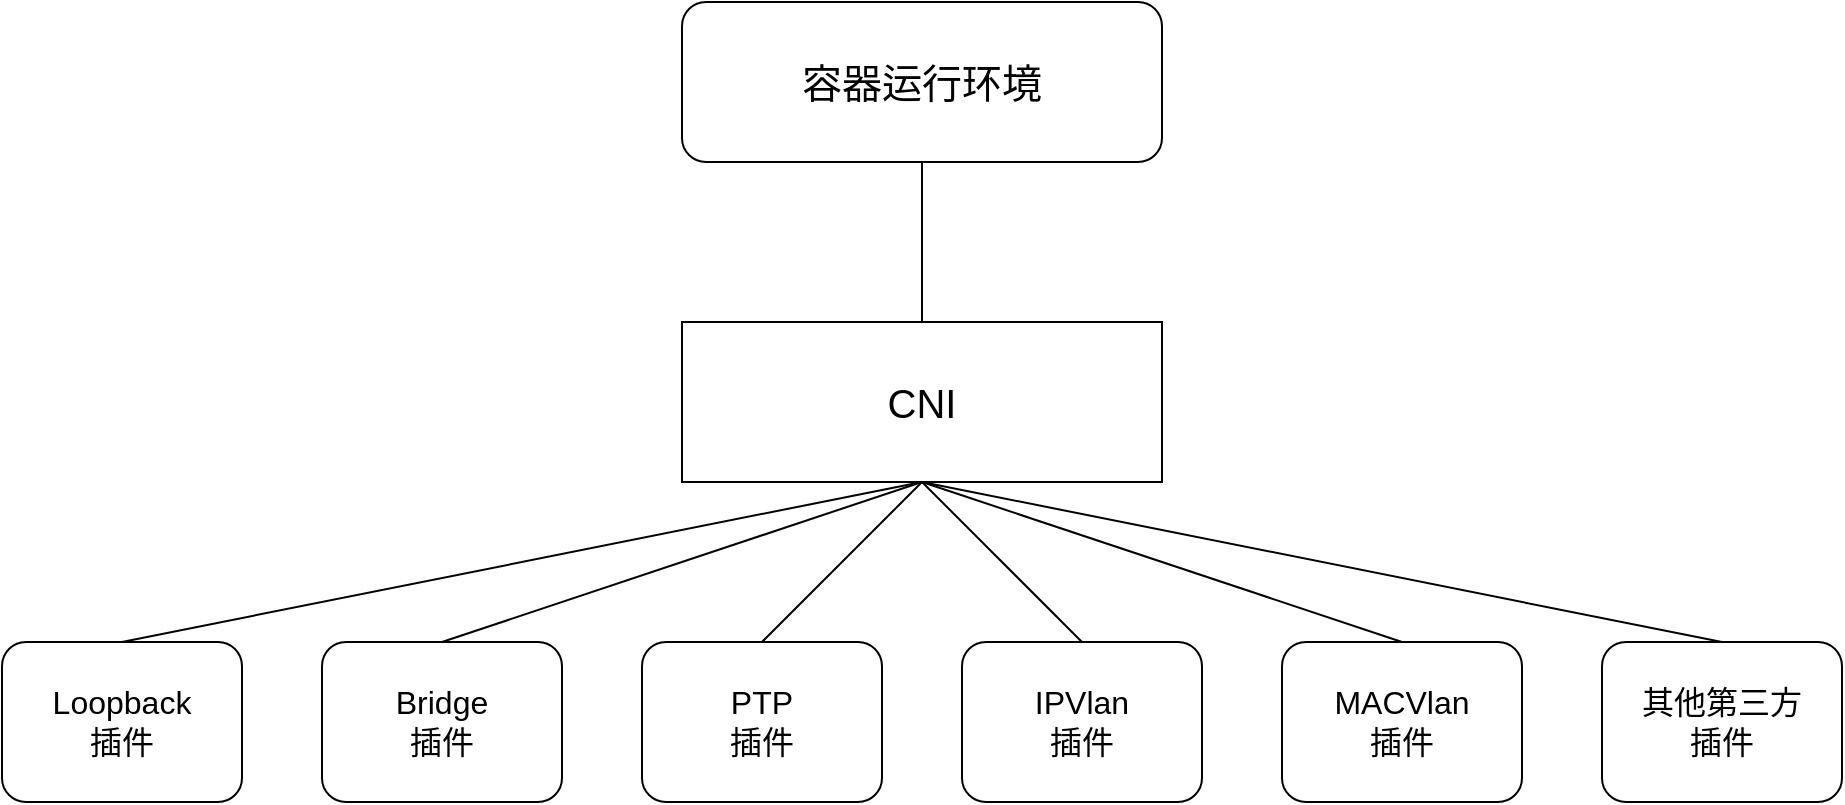 <mxfile version="21.6.1" type="device">
  <diagram name="第 1 页" id="aIjWUzltO23uMkonhSHE">
    <mxGraphModel dx="1182" dy="683" grid="1" gridSize="10" guides="1" tooltips="1" connect="1" arrows="1" fold="1" page="1" pageScale="1" pageWidth="1169" pageHeight="827" math="0" shadow="0">
      <root>
        <mxCell id="0" />
        <mxCell id="1" parent="0" />
        <mxCell id="LRBGhAiyLyuZAQLBco1H-1" value="容器运行环境" style="rounded=1;whiteSpace=wrap;html=1;fontSize=20;" vertex="1" parent="1">
          <mxGeometry x="500" y="120" width="240" height="80" as="geometry" />
        </mxCell>
        <mxCell id="LRBGhAiyLyuZAQLBco1H-2" value="CNI" style="rounded=0;whiteSpace=wrap;html=1;fontSize=20;" vertex="1" parent="1">
          <mxGeometry x="500" y="280" width="240" height="80" as="geometry" />
        </mxCell>
        <mxCell id="LRBGhAiyLyuZAQLBco1H-3" value="Loopback&lt;br style=&quot;font-size: 16px;&quot;&gt;插件" style="rounded=1;whiteSpace=wrap;html=1;fontSize=16;" vertex="1" parent="1">
          <mxGeometry x="160" y="440" width="120" height="80" as="geometry" />
        </mxCell>
        <mxCell id="LRBGhAiyLyuZAQLBco1H-4" value="Bridge&lt;br style=&quot;font-size: 16px;&quot;&gt;插件" style="rounded=1;whiteSpace=wrap;html=1;fontSize=16;" vertex="1" parent="1">
          <mxGeometry x="320" y="440" width="120" height="80" as="geometry" />
        </mxCell>
        <mxCell id="LRBGhAiyLyuZAQLBco1H-5" value="PTP&lt;br style=&quot;font-size: 16px;&quot;&gt;插件" style="rounded=1;whiteSpace=wrap;html=1;fontSize=16;" vertex="1" parent="1">
          <mxGeometry x="480" y="440" width="120" height="80" as="geometry" />
        </mxCell>
        <mxCell id="LRBGhAiyLyuZAQLBco1H-6" value="IPVlan&lt;br style=&quot;font-size: 16px;&quot;&gt;插件" style="rounded=1;whiteSpace=wrap;html=1;fontSize=16;" vertex="1" parent="1">
          <mxGeometry x="640" y="440" width="120" height="80" as="geometry" />
        </mxCell>
        <mxCell id="LRBGhAiyLyuZAQLBco1H-7" value="MACVlan&lt;br style=&quot;font-size: 16px;&quot;&gt;插件" style="rounded=1;whiteSpace=wrap;html=1;fontSize=16;" vertex="1" parent="1">
          <mxGeometry x="800" y="440" width="120" height="80" as="geometry" />
        </mxCell>
        <mxCell id="LRBGhAiyLyuZAQLBco1H-8" value="其他第三方&lt;br&gt;插件" style="rounded=1;whiteSpace=wrap;html=1;fontSize=16;" vertex="1" parent="1">
          <mxGeometry x="960" y="440" width="120" height="80" as="geometry" />
        </mxCell>
        <mxCell id="LRBGhAiyLyuZAQLBco1H-9" value="" style="endArrow=none;html=1;rounded=0;exitX=0.5;exitY=0;exitDx=0;exitDy=0;" edge="1" parent="1" source="LRBGhAiyLyuZAQLBco1H-2">
          <mxGeometry width="50" height="50" relative="1" as="geometry">
            <mxPoint x="570" y="250" as="sourcePoint" />
            <mxPoint x="620" y="200" as="targetPoint" />
          </mxGeometry>
        </mxCell>
        <mxCell id="LRBGhAiyLyuZAQLBco1H-10" value="" style="endArrow=none;html=1;rounded=0;entryX=0.5;entryY=1;entryDx=0;entryDy=0;exitX=0.5;exitY=0;exitDx=0;exitDy=0;" edge="1" parent="1" source="LRBGhAiyLyuZAQLBco1H-3" target="LRBGhAiyLyuZAQLBco1H-2">
          <mxGeometry width="50" height="50" relative="1" as="geometry">
            <mxPoint x="570" y="430" as="sourcePoint" />
            <mxPoint x="620" y="380" as="targetPoint" />
          </mxGeometry>
        </mxCell>
        <mxCell id="LRBGhAiyLyuZAQLBco1H-11" value="" style="endArrow=none;html=1;rounded=0;exitX=0.5;exitY=0;exitDx=0;exitDy=0;" edge="1" parent="1" source="LRBGhAiyLyuZAQLBco1H-4">
          <mxGeometry width="50" height="50" relative="1" as="geometry">
            <mxPoint x="610" y="430" as="sourcePoint" />
            <mxPoint x="620" y="360" as="targetPoint" />
          </mxGeometry>
        </mxCell>
        <mxCell id="LRBGhAiyLyuZAQLBco1H-12" value="" style="endArrow=none;html=1;rounded=0;entryX=0.5;entryY=1;entryDx=0;entryDy=0;exitX=0.5;exitY=0;exitDx=0;exitDy=0;" edge="1" parent="1" source="LRBGhAiyLyuZAQLBco1H-5" target="LRBGhAiyLyuZAQLBco1H-2">
          <mxGeometry width="50" height="50" relative="1" as="geometry">
            <mxPoint x="610" y="430" as="sourcePoint" />
            <mxPoint x="660" y="380" as="targetPoint" />
          </mxGeometry>
        </mxCell>
        <mxCell id="LRBGhAiyLyuZAQLBco1H-13" value="" style="endArrow=none;html=1;rounded=0;entryX=0.5;entryY=1;entryDx=0;entryDy=0;exitX=0.5;exitY=0;exitDx=0;exitDy=0;" edge="1" parent="1" source="LRBGhAiyLyuZAQLBco1H-6" target="LRBGhAiyLyuZAQLBco1H-2">
          <mxGeometry width="50" height="50" relative="1" as="geometry">
            <mxPoint x="650" y="430" as="sourcePoint" />
            <mxPoint x="700" y="380" as="targetPoint" />
          </mxGeometry>
        </mxCell>
        <mxCell id="LRBGhAiyLyuZAQLBco1H-14" value="" style="endArrow=none;html=1;rounded=0;entryX=0.5;entryY=1;entryDx=0;entryDy=0;exitX=0.5;exitY=0;exitDx=0;exitDy=0;" edge="1" parent="1" source="LRBGhAiyLyuZAQLBco1H-7" target="LRBGhAiyLyuZAQLBco1H-2">
          <mxGeometry width="50" height="50" relative="1" as="geometry">
            <mxPoint x="790" y="420" as="sourcePoint" />
            <mxPoint x="840" y="370" as="targetPoint" />
          </mxGeometry>
        </mxCell>
        <mxCell id="LRBGhAiyLyuZAQLBco1H-15" value="" style="endArrow=none;html=1;rounded=0;entryX=0.5;entryY=1;entryDx=0;entryDy=0;exitX=0.5;exitY=0;exitDx=0;exitDy=0;" edge="1" parent="1" source="LRBGhAiyLyuZAQLBco1H-8" target="LRBGhAiyLyuZAQLBco1H-2">
          <mxGeometry width="50" height="50" relative="1" as="geometry">
            <mxPoint x="890" y="390" as="sourcePoint" />
            <mxPoint x="940" y="340" as="targetPoint" />
          </mxGeometry>
        </mxCell>
      </root>
    </mxGraphModel>
  </diagram>
</mxfile>
